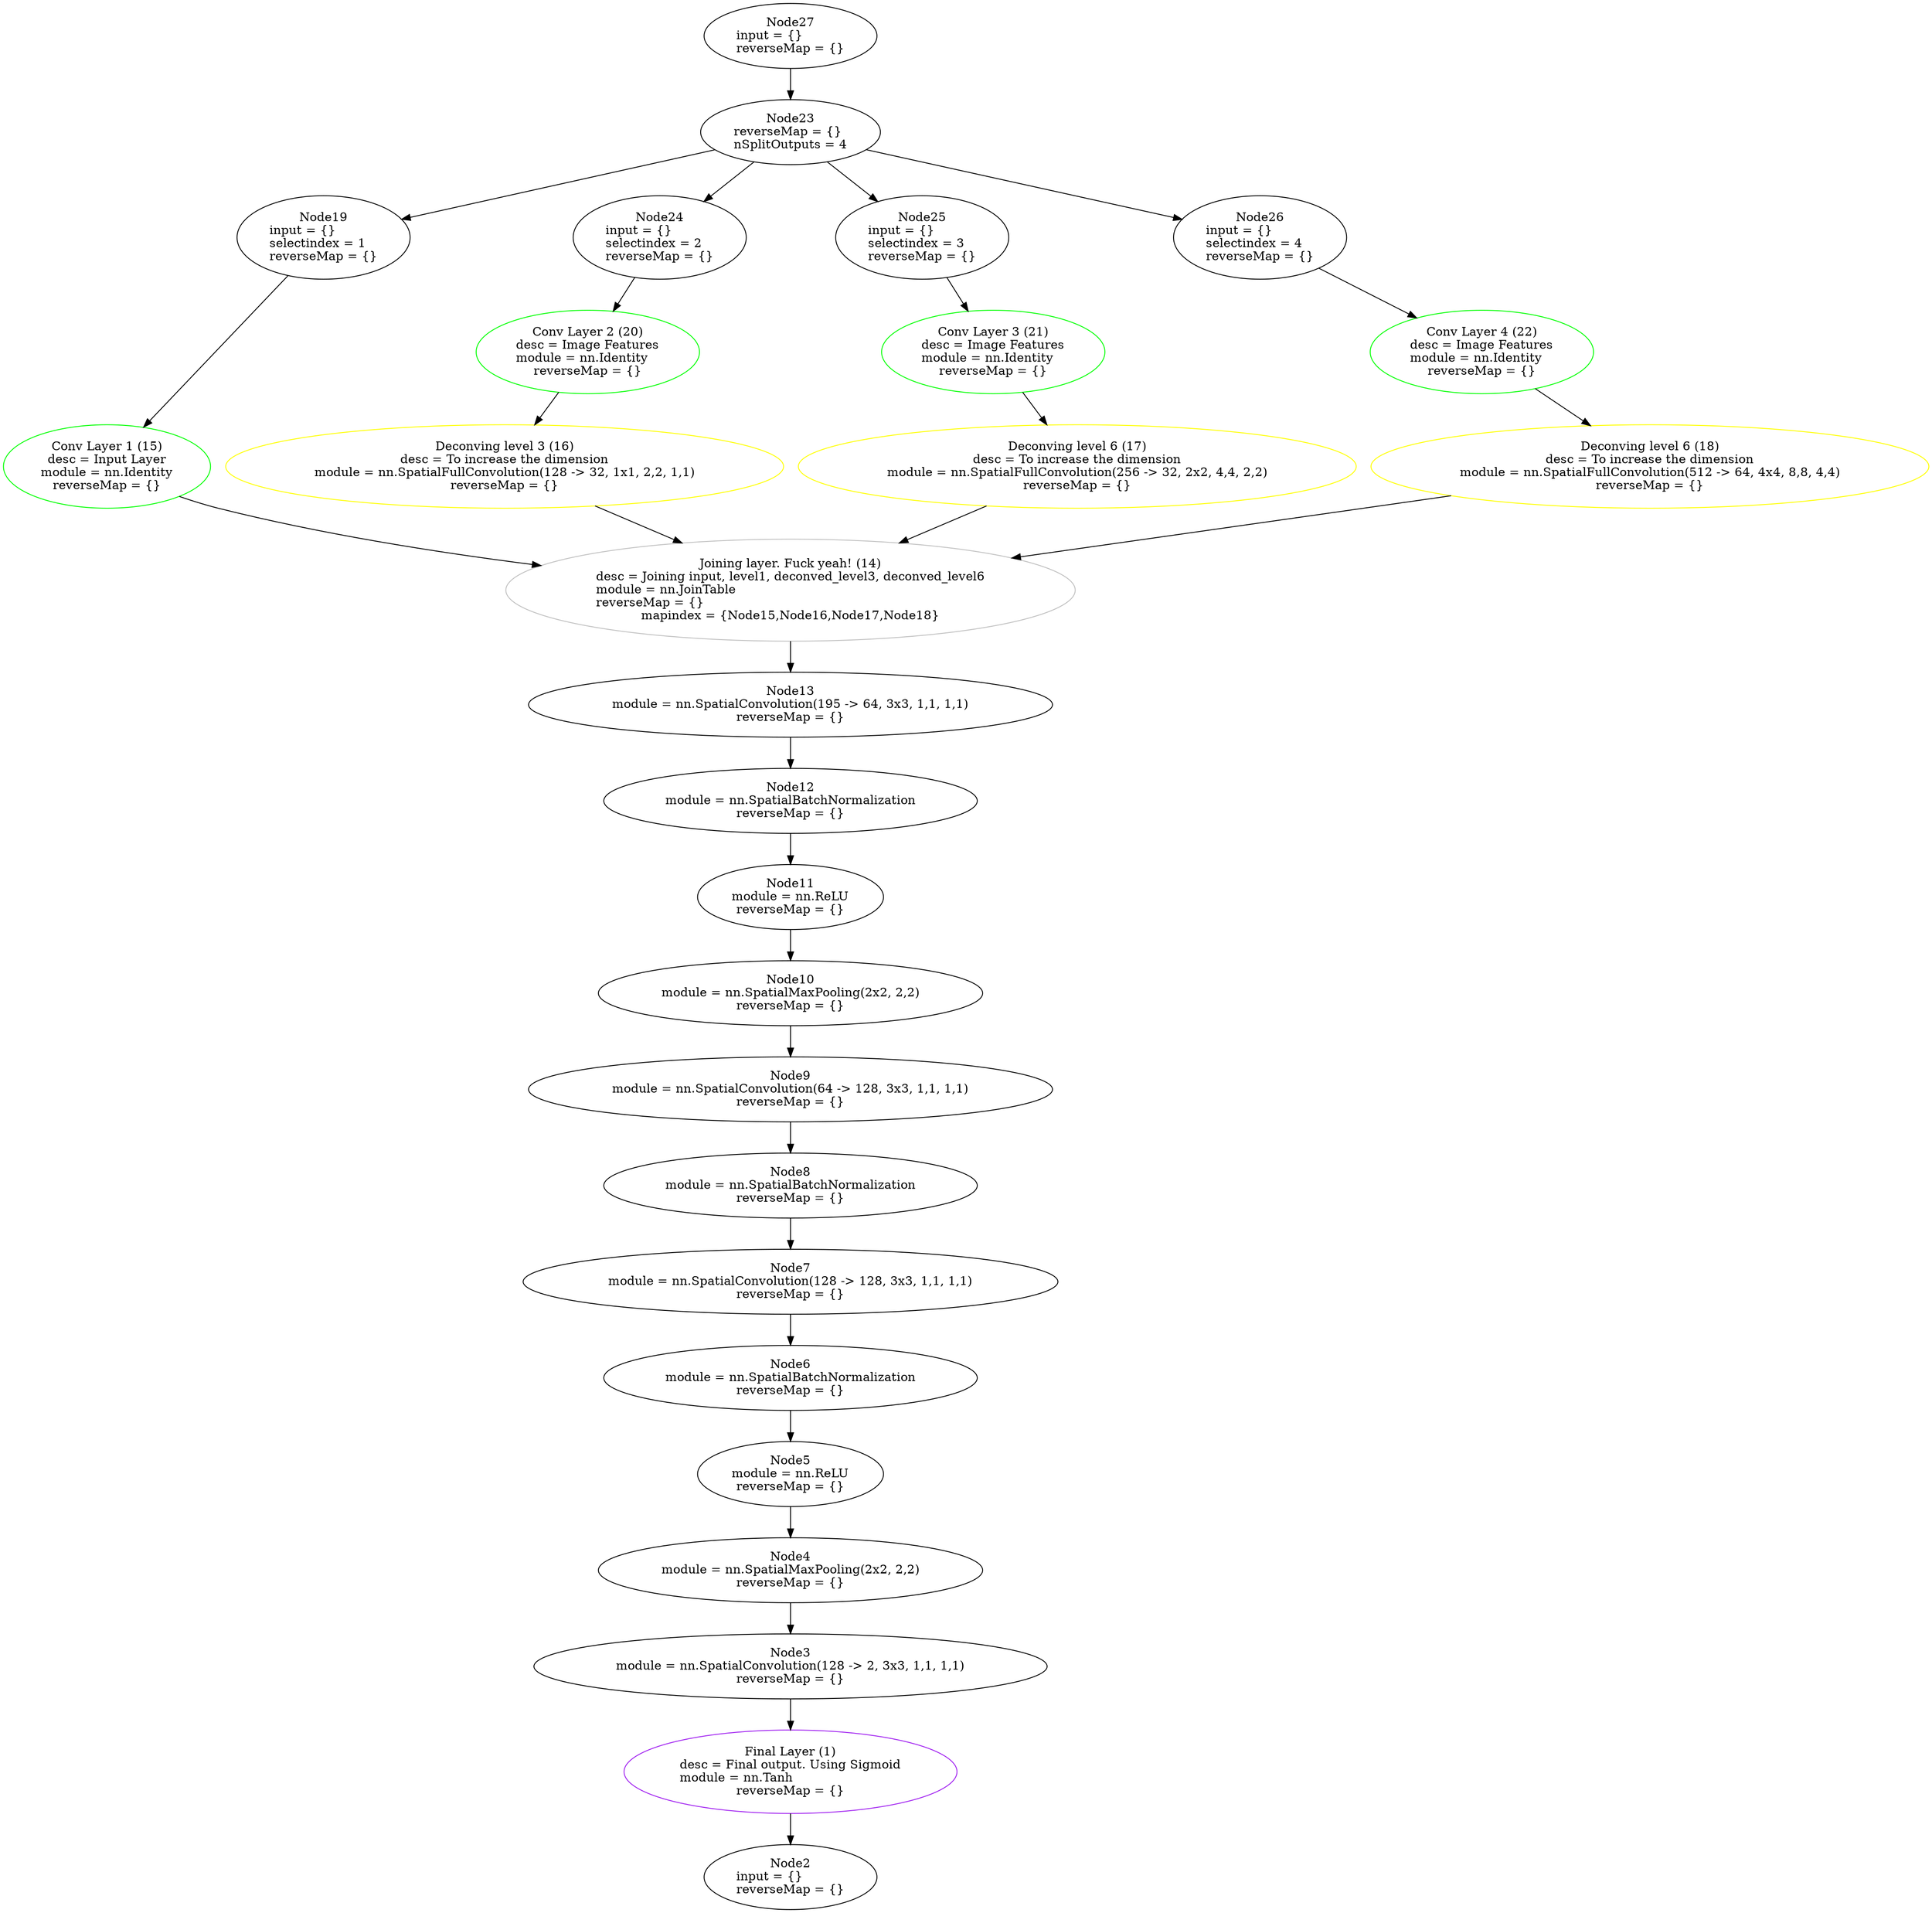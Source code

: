 digraph G {
	graph [bb="0,0,1760,2214"];
	node [label="\N",
		shape=oval
	];
	n1	 [color=purple,
		height=1.3356,
		label="Final Layer (1)\ndesc = Final output. Using Sigmoid\nmodule = nn.Tanh\lreverseMap = {}",
		pos="721,160",
		tooltip="[./Net4.lua]:73_",
		width=4.1515];
	n2	 [height=1.041,
		label="Node2\ninput = {}\lreverseMap = {}",
		pos="721,38",
		tooltip="[[C]]:-1_",
		width=2.1497];
	n1 -> n2	 [pos="e,721,75.722 721,111.57 721,103.1 721,94.269 721,85.81"];
	n3	 [height=1.041,
		label="Node3\nmodule = nn.SpatialConvolution(128 -> 2, 3x3, 1,1, 1,1)\lreverseMap = {}",
		pos="721,282",
		tooltip="[./Net4.lua]:73_",
		width=6.4533];
	n3 -> n1	 [pos="e,721,208.5 721,244.34 721,236.22 721,227.42 721,218.68"];
	n4	 [height=1.041,
		label="Node4\nmodule = nn.SpatialMaxPooling(2x2, 2,2)\lreverseMap = {}",
		pos="721,394",
		tooltip="[./Net4.lua]:71_",
		width=4.8997];
	n4 -> n3	 [pos="e,721,319.84 721,356.37 721,347.93 721,338.83 721,330.01"];
	n5	 [height=1.041,
		label="Node5\nmodule = nn.ReLU\lreverseMap = {}",
		pos="721,506",
		tooltip="[./Net4.lua]:71_",
		width=2.4261];
	n5 -> n4	 [pos="e,721,431.84 721,468.37 721,459.93 721,450.83 721,442.01"];
	n6	 [height=1.041,
		label="Node6\nmodule = nn.SpatialBatchNormalization\lreverseMap = {}",
		pos="721,618",
		tooltip="[./Net4.lua]:69_",
		width=4.6805];
	n6 -> n5	 [pos="e,721,543.84 721,580.37 721,571.93 721,562.83 721,554.01"];
	n7	 [height=1.041,
		label="Node7\nmodule = nn.SpatialConvolution(128 -> 128, 3x3, 1,1, 1,1)\lreverseMap = {}",
		pos="721,730",
		tooltip="[./Net4.lua]:69_",
		width=6.7297];
	n7 -> n6	 [pos="e,721,655.84 721,692.37 721,683.93 721,674.83 721,666.01"];
	n8	 [height=1.041,
		label="Node8\nmodule = nn.SpatialBatchNormalization\lreverseMap = {}",
		pos="721,842",
		tooltip="[./Net4.lua]:67_",
		width=4.6805];
	n8 -> n7	 [pos="e,721,767.84 721,804.37 721,795.93 721,786.83 721,778.01"];
	n9	 [height=1.041,
		label="Node9\nmodule = nn.SpatialConvolution(64 -> 128, 3x3, 1,1, 1,1)\lreverseMap = {}",
		pos="721,954",
		tooltip="[./Net4.lua]:67_",
		width=6.5915];
	n9 -> n8	 [pos="e,721,879.84 721,916.37 721,907.93 721,898.83 721,890.01"];
	n10	 [height=1.041,
		label="Node10\nmodule = nn.SpatialMaxPooling(2x2, 2,2)\lreverseMap = {}",
		pos="721,1066",
		tooltip="[./Net4.lua]:65_",
		width=4.8997];
	n10 -> n9	 [pos="e,721,991.84 721,1028.4 721,1019.9 721,1010.8 721,1002"];
	n11	 [height=1.041,
		label="Node11\nmodule = nn.ReLU\lreverseMap = {}",
		pos="721,1178",
		tooltip="[./Net4.lua]:65_",
		width=2.4261];
	n11 -> n10	 [pos="e,721,1103.8 721,1140.4 721,1131.9 721,1122.8 721,1114"];
	n12	 [height=1.041,
		label="Node12\nmodule = nn.SpatialBatchNormalization\lreverseMap = {}",
		pos="721,1290",
		tooltip="[./Net4.lua]:64_",
		width=4.6805];
	n12 -> n11	 [pos="e,721,1215.8 721,1252.4 721,1243.9 721,1234.8 721,1226"];
	n13	 [height=1.041,
		label="Node13\nmodule = nn.SpatialConvolution(195 -> 64, 3x3, 1,1, 1,1)\lreverseMap = {}",
		pos="721,1402",
		tooltip="[./Net4.lua]:64_",
		width=6.5915];
	n13 -> n12	 [pos="e,721,1327.8 721,1364.4 721,1355.9 721,1346.8 721,1338"];
	n14	 [color=grey,
		height=1.6303,
		label="Joining layer. Fuck yeah! (14)\ndesc = Joining input, level1, deconved_level3, deconved_level6\nmodule = nn.JoinTable\lreverseMap = {}\lmapindex = {\
Node15,Node16,Node17,Node18}",
		pos="721,1535",
		tooltip="[./Net4.lua]:54_",
		width=7.1778];
	n14 -> n13	 [pos="e,721,1439.8 721,1476.2 721,1467.4 721,1458.4 721,1449.9"];
	n15	 [color=green,
		height=1.3356,
		label="Conv Layer 1 (15)\ndesc = Input Layer\nmodule = nn.Identity\lreverseMap = {}",
		pos="94,1678",
		tooltip="[./Net4.lua]:12_",
		width=2.6117];
	n15 -> n14	 [pos="e,495.57,1563.8 160.36,1643.8 172.36,1638.6 184.9,1633.8 197,1630 289.57,1601.1 394.28,1580.1 485.63,1565.4"];
	n16	 [color=yellow,
		height=1.3356,
		label="Deconving level 3 (16)\ndesc = To increase the dimension\nmodule = nn.SpatialFullConvolution(128 -> 32, 1x1, 2,2, 1,1)\lreverseMap = {}",
		pos="459,1678",
		tooltip="[./Net4.lua]:40_",
		width=7.0298];
	n16 -> n14	 [pos="e,621.67,1589.5 541.9,1632.4 564.36,1620.3 589.02,1607 612.66,1594.3"];
	n17	 [color=yellow,
		height=1.3356,
		label="Deconving level 6 (17)\ndesc = To increase the dimension\nmodule = nn.SpatialFullConvolution(256 -> 32, 2x2, 4,4, 2,2)\lreverseMap = {}",
		pos="983,1678",
		tooltip="[./Net4.lua]:44_",
		width=7.0298];
	n17 -> n14	 [pos="e,820.33,1589.5 900.1,1632.4 877.64,1620.3 852.98,1607 829.34,1594.3"];
	n18	 [color=yellow,
		height=1.3356,
		label="Deconving level 6 (18)\ndesc = To increase the dimension\nmodule = nn.SpatialFullConvolution(512 -> 64, 4x4, 8,8, 4,4)\lreverseMap = {}",
		pos="1507,1678",
		tooltip="[./Net4.lua]:49_",
		width=7.0298];
	n18 -> n14	 [pos="e,921.87,1572 1325.2,1644.4 1207.8,1623.3 1054.5,1595.8 931.78,1573.8"];
	n19	 [height=1.3356,
		label="Node19\ninput = {}\lselectindex = 1\lreverseMap = {}",
		pos="200,1810",
		tooltip="[[C]]:-1_-1",
		width=2.1497];
	n19 -> n15	 [pos="e,129.7,1722.8 165.58,1766.8 156.16,1755.2 145.84,1742.6 136.05,1730.6"];
	n20	 [color=green,
		height=1.3356,
		label="Conv Layer 2 (20)\ndesc = Image Features\nmodule = nn.Identity\lreverseMap = {}",
		pos="536,1810",
		tooltip="[./Net4.lua]:17_",
		width=2.736];
	n20 -> n16	 [pos="e,486.83,1726 509.07,1763.5 503.56,1754.2 497.7,1744.3 492,1734.7"];
	n21	 [color=green,
		height=1.3356,
		label="Conv Layer 3 (21)\ndesc = Image Features\nmodule = nn.Identity\lreverseMap = {}",
		pos="906,1810",
		tooltip="[./Net4.lua]:23_",
		width=2.736];
	n21 -> n17	 [pos="e,955.17,1726 932.93,1763.5 938.44,1754.2 944.3,1744.3 950,1734.7"];
	n22	 [color=green,
		height=1.3356,
		label="Conv Layer 4 (22)\ndesc = Image Features\nmodule = nn.Identity\lreverseMap = {}",
		pos="1353,1810",
		tooltip="[./Net4.lua]:29_",
		width=2.736];
	n22 -> n18	 [pos="e,1452.4,1725.1 1401.7,1767.9 1415.3,1756.4 1430.3,1743.7 1444.6,1731.7"];
	n23	 [height=1.041,
		label="Node23\nreverseMap = {}\lnSplitOutputs = 4",
		pos="643,2064",
		tooltip="[[C]]:-1_ split at [...e/kedart/torch/install/share/lua/5.1/nngraph/gmodule.lua]:72-mnode",
		width=2.2307];
	n23 -> n19	 [pos="e,247.07,1848.4 578.38,2041.4 542.35,2028.4 497.18,2010.4 459,1990 384.81,1950.3 306.2,1893.6 255.31,1854.7"];
	n24	 [height=1.3356,
		label="Node24\ninput = {}\lselectindex = 2\lreverseMap = {}",
		pos="546,1942",
		tooltip="[[C]]:-1_-2",
		width=2.1497];
	n23 -> n24	 [pos="e,580.36,1985.5 615.2,2028.6 606.38,2017.7 596.43,2005.4 586.88,1993.6"];
	n25	 [height=1.3356,
		label="Node25\ninput = {}\lselectindex = 3\lreverseMap = {}",
		pos="741,1942",
		tooltip="[[C]]:-1_-3",
		width=2.1497];
	n23 -> n25	 [pos="e,706.29,1985.5 671.08,2028.6 680,2017.7 690.05,2005.4 699.7,1993.6"];
	n26	 [height=1.3356,
		label="Node26\ninput = {}\lselectindex = 4\lreverseMap = {}",
		pos="946,1942",
		tooltip="[[C]]:-1_-4",
		width=2.1497];
	n23 -> n26	 [pos="e,881.44,1968.6 703.23,2039.1 751.72,2019.9 820.12,1992.9 871.96,1972.3"];
	n24 -> n20	 [pos="e,539.65,1858.5 542.36,1893.7 541.73,1885.5 541.08,1877 540.43,1868.6"];
	n25 -> n21	 [pos="e,854.96,1851.2 788.28,1903.7 806.61,1889.3 827.8,1872.6 847.1,1857.4"];
	n26 -> n22	 [pos="e,1271.5,1837 1014.6,1919.1 1082.4,1897.4 1186.7,1864.1 1261.6,1840.2"];
	n27	 [height=1.041,
		label="Node27\ninput = {}\lreverseMap = {}",
		pos="643,2176",
		tooltip="[[C]]:-1_",
		width=2.1497];
	n27 -> n23	 [pos="e,643,2101.8 643,2138.4 643,2129.9 643,2120.8 643,2112"];
}
